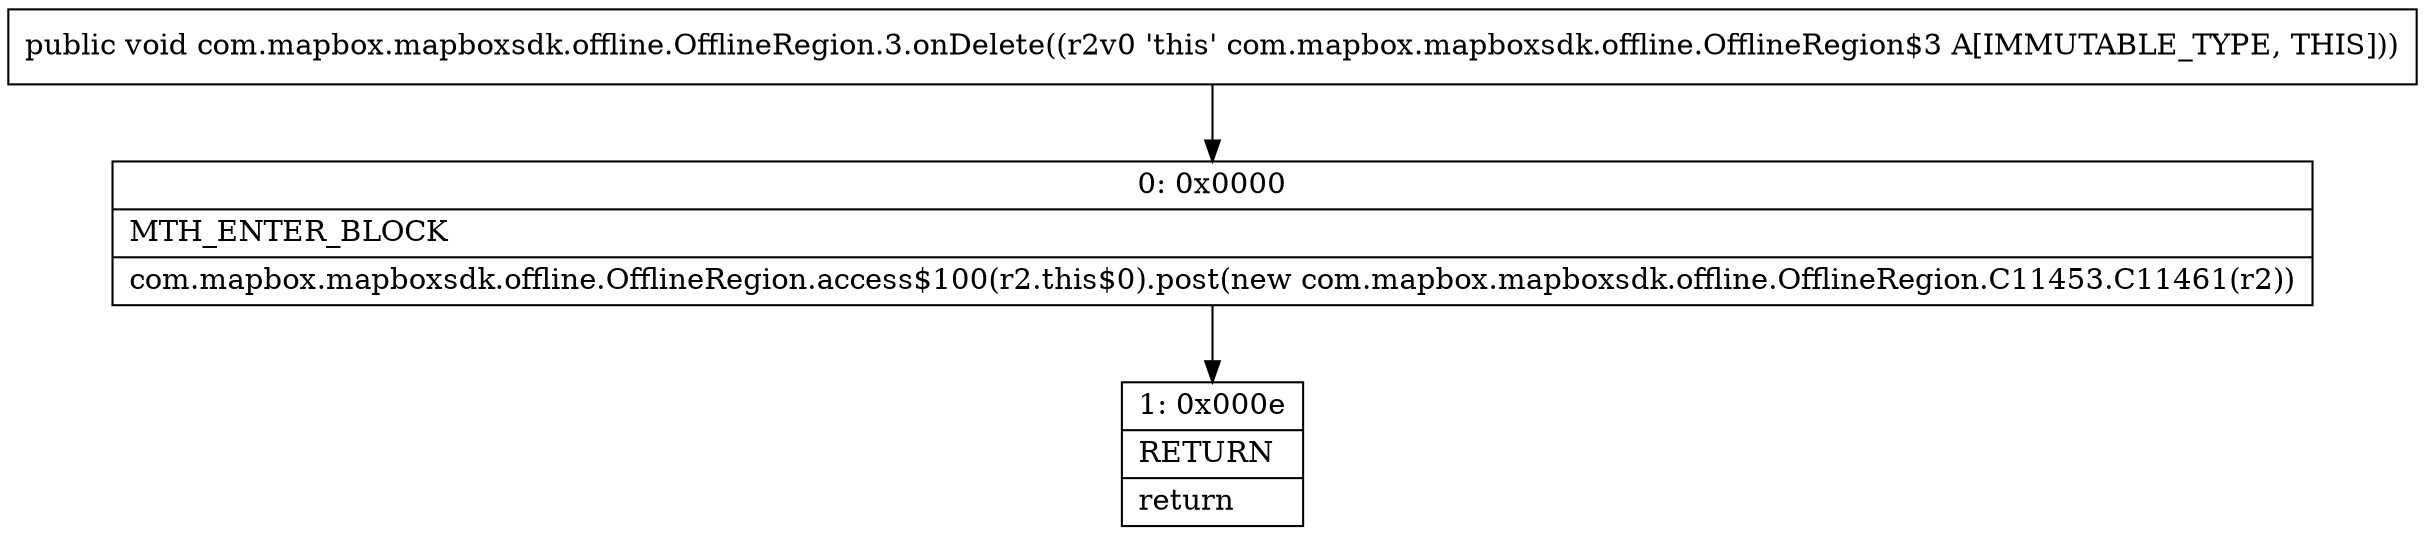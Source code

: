 digraph "CFG forcom.mapbox.mapboxsdk.offline.OfflineRegion.3.onDelete()V" {
Node_0 [shape=record,label="{0\:\ 0x0000|MTH_ENTER_BLOCK\l|com.mapbox.mapboxsdk.offline.OfflineRegion.access$100(r2.this$0).post(new com.mapbox.mapboxsdk.offline.OfflineRegion.C11453.C11461(r2))\l}"];
Node_1 [shape=record,label="{1\:\ 0x000e|RETURN\l|return\l}"];
MethodNode[shape=record,label="{public void com.mapbox.mapboxsdk.offline.OfflineRegion.3.onDelete((r2v0 'this' com.mapbox.mapboxsdk.offline.OfflineRegion$3 A[IMMUTABLE_TYPE, THIS])) }"];
MethodNode -> Node_0;
Node_0 -> Node_1;
}

